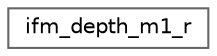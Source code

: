 digraph "Graphical Class Hierarchy"
{
 // LATEX_PDF_SIZE
  bgcolor="transparent";
  edge [fontname=Helvetica,fontsize=10,labelfontname=Helvetica,labelfontsize=10];
  node [fontname=Helvetica,fontsize=10,shape=box,height=0.2,width=0.4];
  rankdir="LR";
  Node0 [id="Node000000",label="ifm_depth_m1_r",height=0.2,width=0.4,color="grey40", fillcolor="white", style="filled",URL="$structifm__depth__m1__r.html",tooltip=" "];
}
